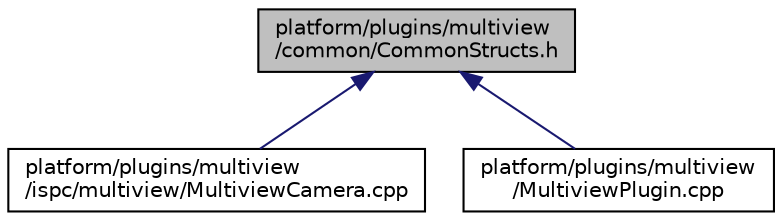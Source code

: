 digraph "platform/plugins/multiview/common/CommonStructs.h"
{
 // LATEX_PDF_SIZE
  edge [fontname="Helvetica",fontsize="10",labelfontname="Helvetica",labelfontsize="10"];
  node [fontname="Helvetica",fontsize="10",shape=record];
  Node1 [label="platform/plugins/multiview\l/common/CommonStructs.h",height=0.2,width=0.4,color="black", fillcolor="grey75", style="filled", fontcolor="black",tooltip=" "];
  Node1 -> Node2 [dir="back",color="midnightblue",fontsize="10",style="solid",fontname="Helvetica"];
  Node2 [label="platform/plugins/multiview\l/ispc/multiview/MultiviewCamera.cpp",height=0.2,width=0.4,color="black", fillcolor="white", style="filled",URL="$dc/dd2/MultiviewCamera_8cpp.html",tooltip=" "];
  Node1 -> Node3 [dir="back",color="midnightblue",fontsize="10",style="solid",fontname="Helvetica"];
  Node3 [label="platform/plugins/multiview\l/MultiviewPlugin.cpp",height=0.2,width=0.4,color="black", fillcolor="white", style="filled",URL="$d3/d8d/MultiviewPlugin_8cpp.html",tooltip=" "];
}

